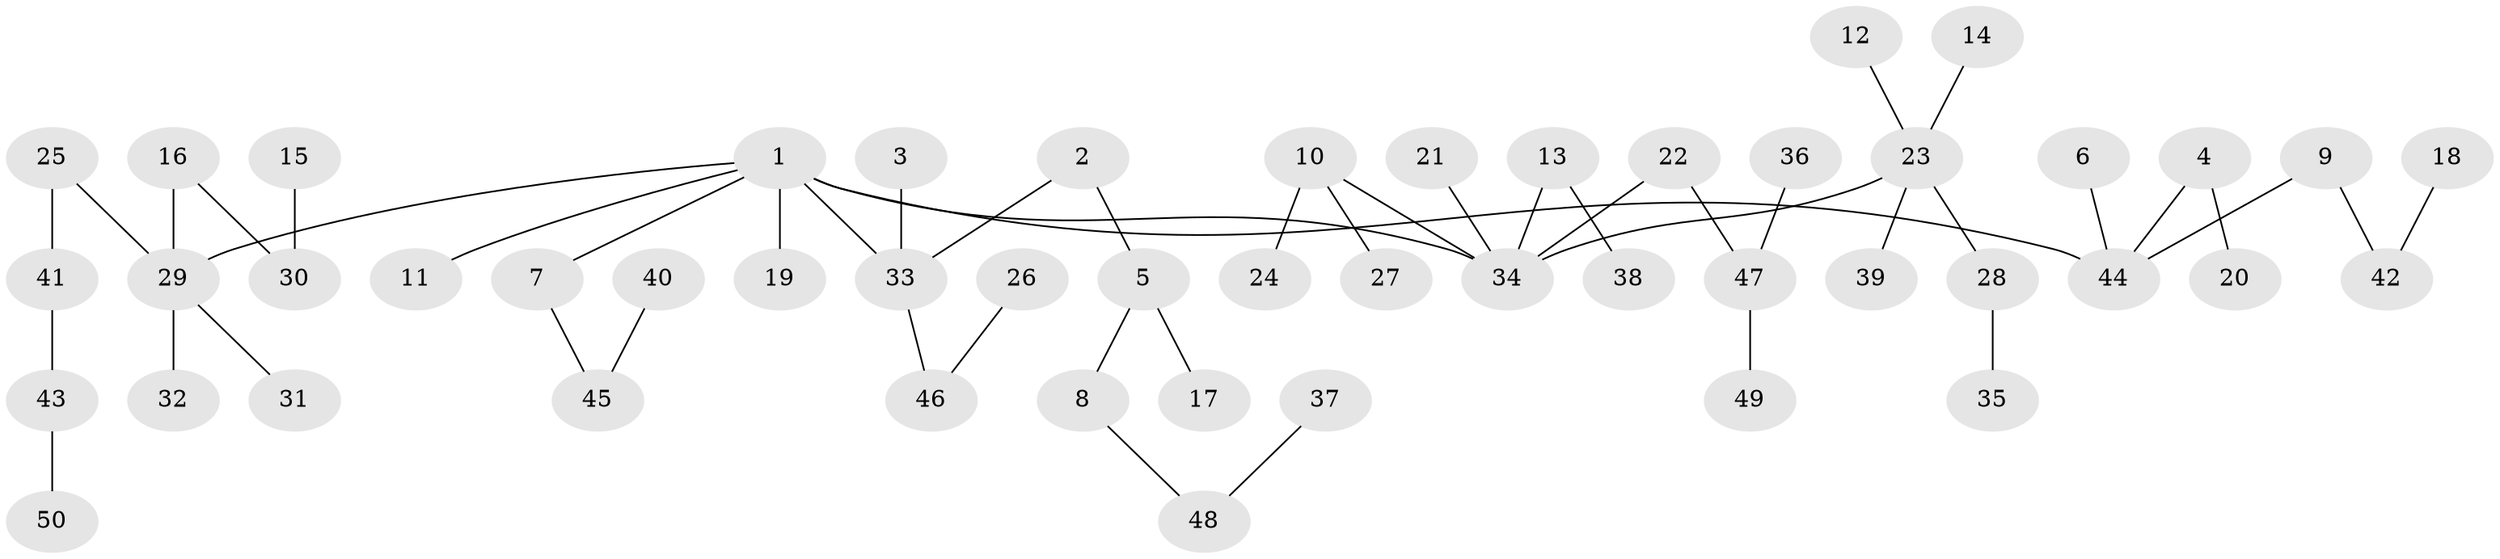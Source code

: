 // original degree distribution, {5: 0.04040404040404041, 6: 0.030303030303030304, 2: 0.3333333333333333, 3: 0.12121212121212122, 1: 0.4444444444444444, 4: 0.030303030303030304}
// Generated by graph-tools (version 1.1) at 2025/26/03/09/25 03:26:30]
// undirected, 50 vertices, 49 edges
graph export_dot {
graph [start="1"]
  node [color=gray90,style=filled];
  1;
  2;
  3;
  4;
  5;
  6;
  7;
  8;
  9;
  10;
  11;
  12;
  13;
  14;
  15;
  16;
  17;
  18;
  19;
  20;
  21;
  22;
  23;
  24;
  25;
  26;
  27;
  28;
  29;
  30;
  31;
  32;
  33;
  34;
  35;
  36;
  37;
  38;
  39;
  40;
  41;
  42;
  43;
  44;
  45;
  46;
  47;
  48;
  49;
  50;
  1 -- 7 [weight=1.0];
  1 -- 11 [weight=1.0];
  1 -- 19 [weight=1.0];
  1 -- 29 [weight=1.0];
  1 -- 33 [weight=1.0];
  1 -- 34 [weight=1.0];
  1 -- 44 [weight=1.0];
  2 -- 5 [weight=1.0];
  2 -- 33 [weight=1.0];
  3 -- 33 [weight=1.0];
  4 -- 20 [weight=1.0];
  4 -- 44 [weight=1.0];
  5 -- 8 [weight=1.0];
  5 -- 17 [weight=1.0];
  6 -- 44 [weight=1.0];
  7 -- 45 [weight=1.0];
  8 -- 48 [weight=1.0];
  9 -- 42 [weight=1.0];
  9 -- 44 [weight=1.0];
  10 -- 24 [weight=1.0];
  10 -- 27 [weight=1.0];
  10 -- 34 [weight=1.0];
  12 -- 23 [weight=1.0];
  13 -- 34 [weight=1.0];
  13 -- 38 [weight=1.0];
  14 -- 23 [weight=1.0];
  15 -- 30 [weight=1.0];
  16 -- 29 [weight=1.0];
  16 -- 30 [weight=1.0];
  18 -- 42 [weight=1.0];
  21 -- 34 [weight=1.0];
  22 -- 34 [weight=1.0];
  22 -- 47 [weight=1.0];
  23 -- 28 [weight=1.0];
  23 -- 34 [weight=1.0];
  23 -- 39 [weight=1.0];
  25 -- 29 [weight=1.0];
  25 -- 41 [weight=1.0];
  26 -- 46 [weight=1.0];
  28 -- 35 [weight=1.0];
  29 -- 31 [weight=1.0];
  29 -- 32 [weight=1.0];
  33 -- 46 [weight=1.0];
  36 -- 47 [weight=1.0];
  37 -- 48 [weight=1.0];
  40 -- 45 [weight=1.0];
  41 -- 43 [weight=1.0];
  43 -- 50 [weight=1.0];
  47 -- 49 [weight=1.0];
}
